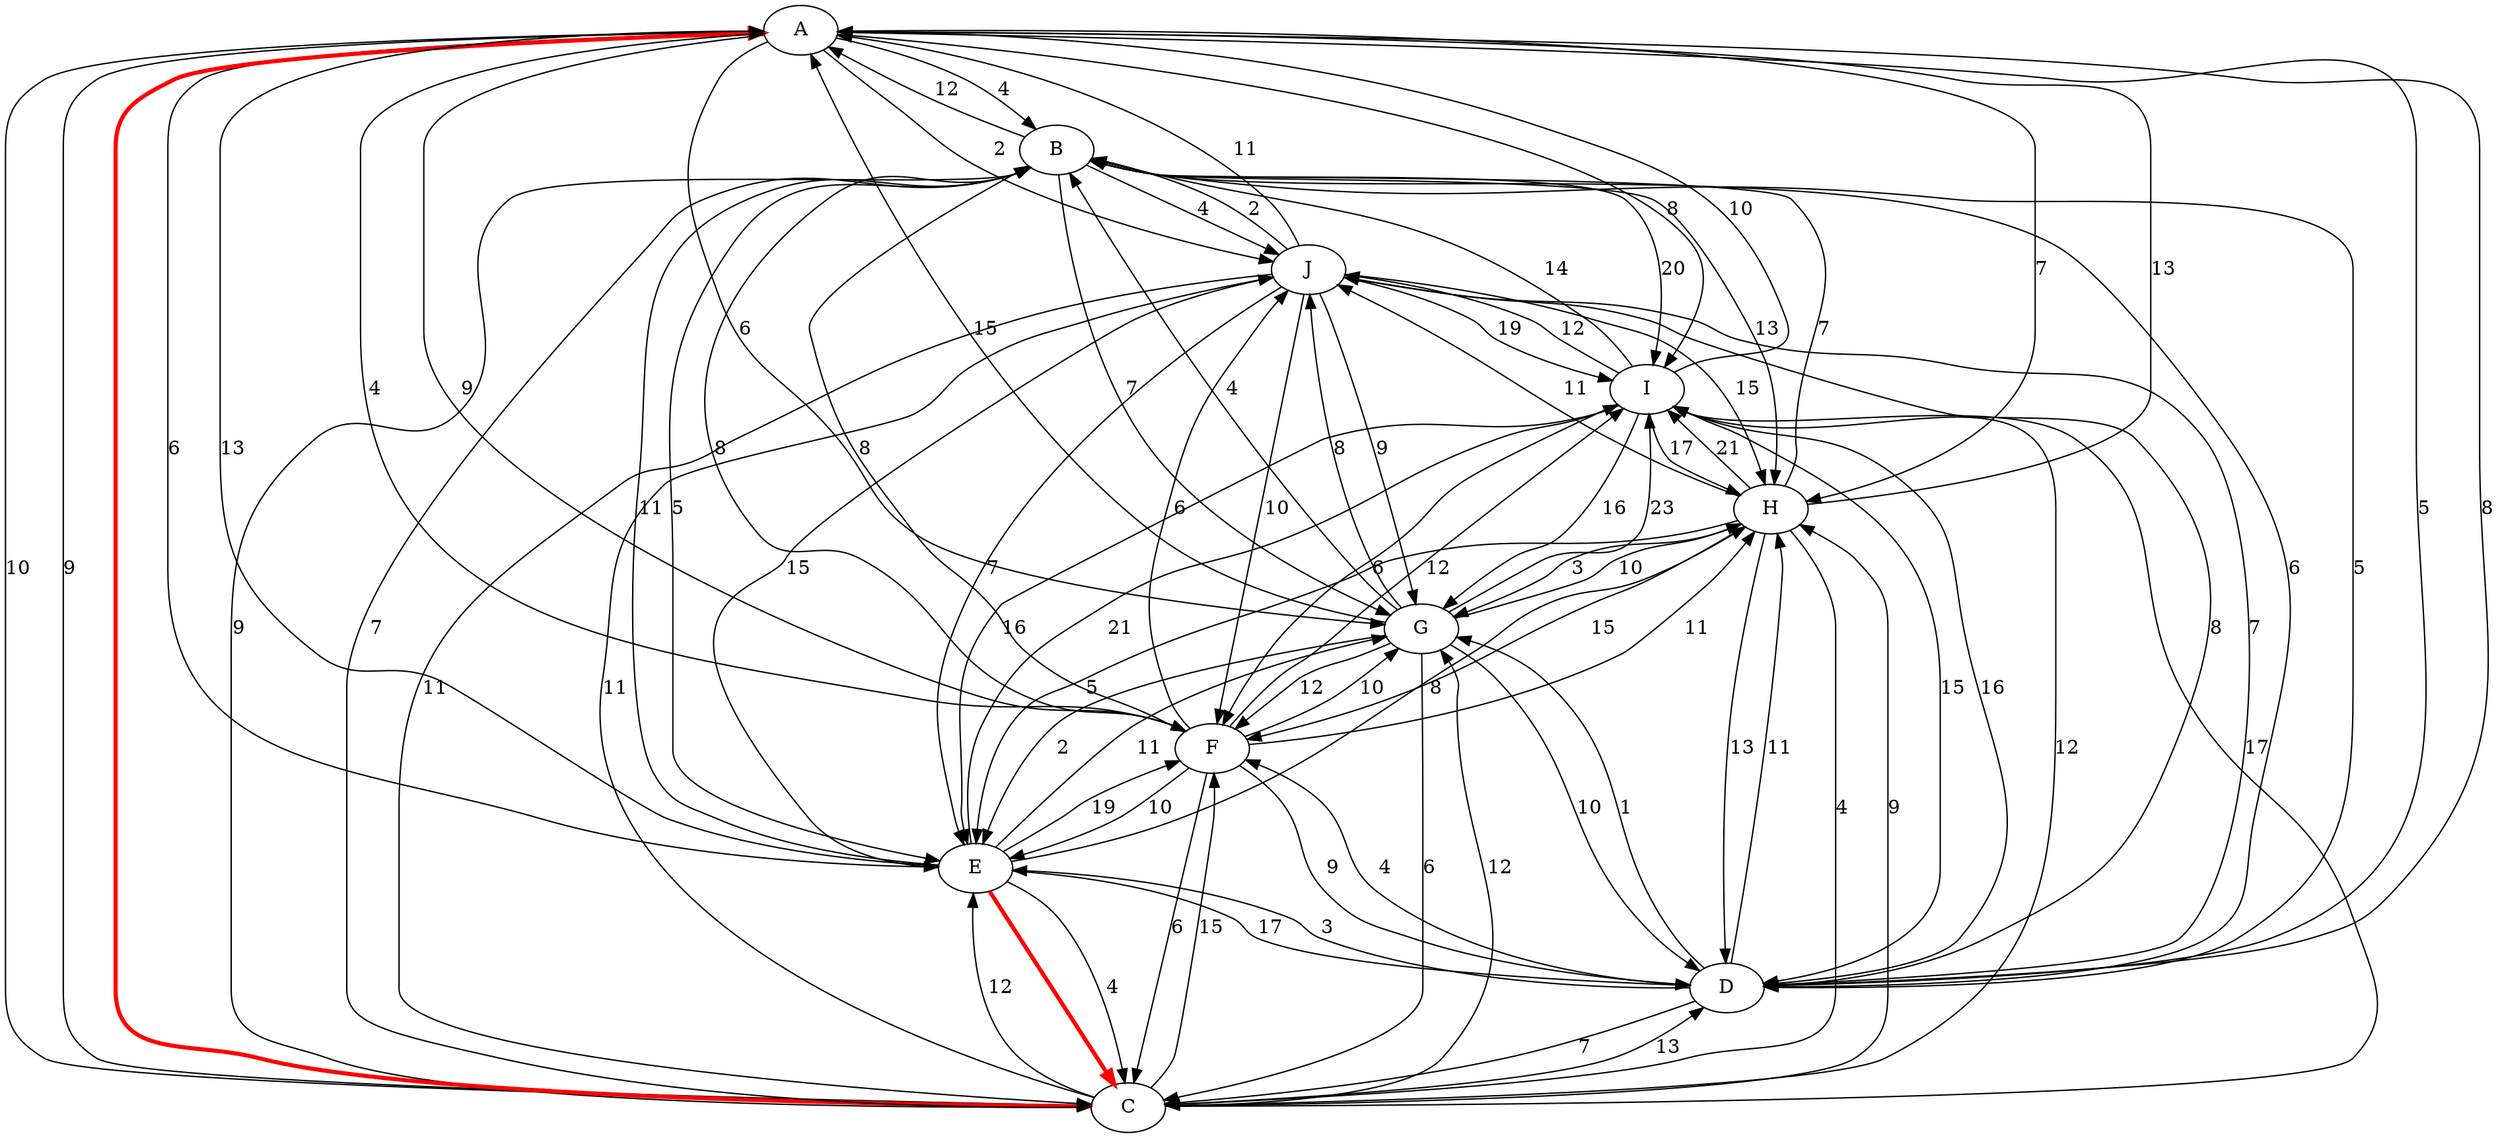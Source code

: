 digraph G {
	A -> B[label="4"];
	A -> C[label="10"];
	A -> D[label="5"];
	A -> E[label="6"];
	A -> F[label="9"];
	A -> G[label="6"];
	A -> H[label="7"];
	A -> I[label="8"];
	A -> J[label="2"];
	B -> A[label="12"];
	B -> C[label="9"];
	B -> D[label="6"];
	B -> E[label="5"];
	B -> F[label="8"];
	B -> G[label="7"];
	B -> H[label="13"];
	B -> I[label="20"];
	B -> J[label="4"];
	C -> A[label="9"];
	C -> B[label="7"];
	C -> D[label="13"];
	C -> E[label="12"];
	C -> F[label="15"];
	C -> G[label="12"];
	C -> H[label="9"];
	C -> I[label="17"];
	C -> J[label="11"];
	D -> A[label="8"];
	D -> B[label="5"];
	D -> C[label="7"];
	D -> E[label="3"];
	D -> F[label="4"];
	D -> G[label="1"];
	D -> H[label="11"];
	D -> I[label="16"];
	D -> J[label="7"];
	E -> A[label="13"];
	E -> B[label="11"];
	E -> C[label="4"];
	E -> D[label="17"];
	E -> F[label="19"];
	E -> G[label="11"];
	E -> H[label="8"];
	E -> I[label="21"];
	E -> J[label="15"];
	F -> A[label="4"];
	F -> B[label="8"];
	F -> C[label="6"];
	F -> D[label="9"];
	F -> E[label="10"];
	F -> G[label="10"];
	F -> H[label="11"];
	F -> I[label="12"];
	F -> J[label="6"];
	G -> A[label="15"];
	G -> B[label="4"];
	G -> C[label="6"];
	G -> D[label="10"];
	G -> E[label="2"];
	G -> F[label="12"];
	G -> H[label="10"];
	G -> I[label="23"];
	G -> J[label="8"];
	H -> A[label="13"];
	H -> B[label="7"];
	H -> C[label="4"];
	H -> D[label="13"];
	H -> E[label="5"];
	H -> F[label="15"];
	H -> G[label="3"];
	H -> I[label="21"];
	H -> J[label="11"];
	I -> A[label="10"];
	I -> B[label="14"];
	I -> C[label="12"];
	I -> D[label="15"];
	I -> E[label="16"];
	I -> F[label="6"];
	I -> G[label="16"];
	I -> H[label="17"];
	I -> J[label="12"];
	J -> A[label="11"];
	J -> B[label="2"];
	J -> C[label="11"];
	J -> D[label="8"];
	J -> E[label="7"];
	J -> F[label="10"];
	J -> G[label="9"];
	J -> H[label="15"];
	J -> I[label="19"];
	E -> C -> A[color=red, penwidth=3.0];
}